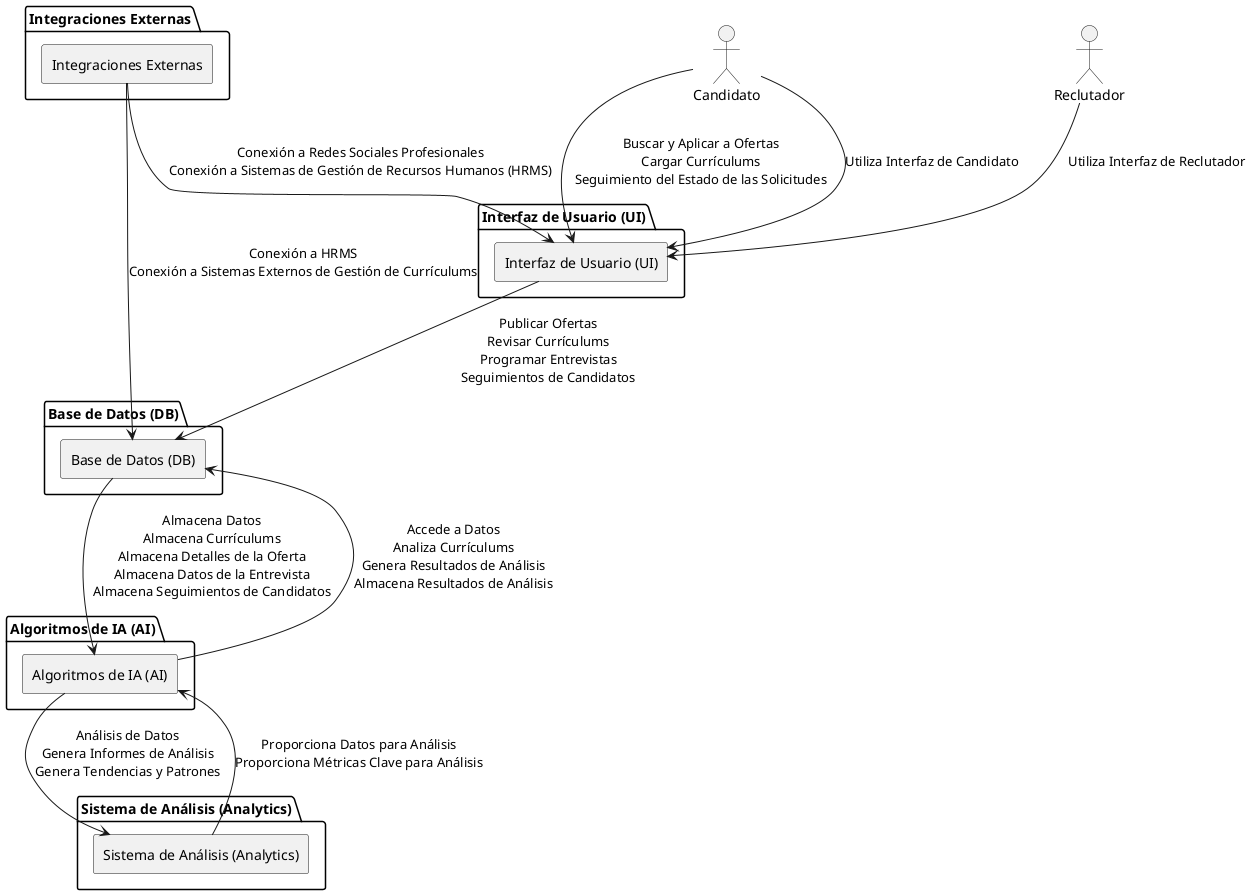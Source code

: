 @startuml

actor Reclutador as recruiter
actor Candidato as candidate

package "Interfaz de Usuario (UI)" {
    rectangle "Interfaz de Usuario (UI)" as UI {
        actor Reclutador as recruiter
        actor Candidato as candidate
    }
}
package "Base de Datos (DB)" {
    rectangle "Base de Datos (DB)" as DB
}

package "Algoritmos de IA (AI)" {
    rectangle "Algoritmos de IA (AI)" as AI
}

package "Sistema de Análisis (Analytics)" {
    rectangle "Sistema de Análisis (Analytics)" as Analytics
}

package "Integraciones Externas" {
    rectangle "Integraciones Externas" as External_Integrations
}

recruiter --> UI : Utiliza Interfaz de Reclutador
candidate --> UI : Utiliza Interfaz de Candidato

UI --> DB : Publicar Ofertas\nRevisar Currículums\nProgramar Entrevistas\nSeguimientos de Candidatos
candidate --> UI : Buscar y Aplicar a Ofertas\nCargar Currículums\nSeguimiento del Estado de las Solicitudes

DB --> AI : Almacena Datos\nAlmacena Currículums\nAlmacena Detalles de la Oferta\nAlmacena Datos de la Entrevista\nAlmacena Seguimientos de Candidatos
AI --> DB : Accede a Datos\nAnaliza Currículums\nGenera Resultados de Análisis\nAlmacena Resultados de Análisis

AI --> Analytics : Análisis de Datos\nGenera Informes de Análisis\nGenera Tendencias y Patrones
Analytics --> AI : Proporciona Datos para Análisis\nProporciona Métricas Clave para Análisis

External_Integrations --> UI : Conexión a Redes Sociales Profesionales\nConexión a Sistemas de Gestión de Recursos Humanos (HRMS)
External_Integrations --> DB : Conexión a HRMS\nConexión a Sistemas Externos de Gestión de Currículums

@enduml
